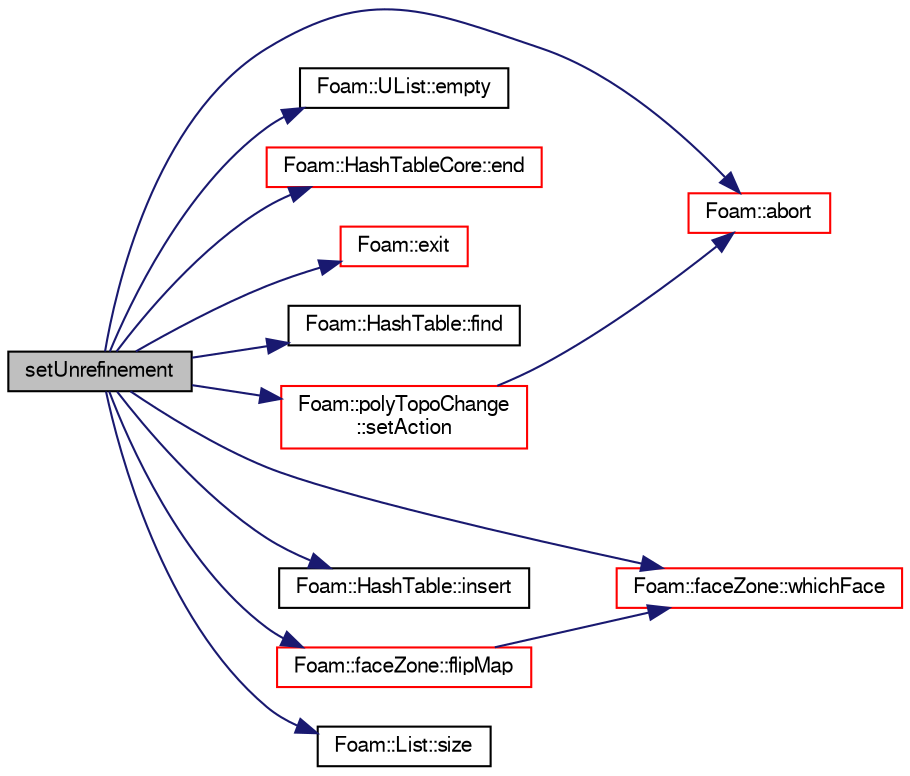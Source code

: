 digraph "setUnrefinement"
{
  bgcolor="transparent";
  edge [fontname="FreeSans",fontsize="10",labelfontname="FreeSans",labelfontsize="10"];
  node [fontname="FreeSans",fontsize="10",shape=record];
  rankdir="LR";
  Node3152 [label="setUnrefinement",height=0.2,width=0.4,color="black", fillcolor="grey75", style="filled", fontcolor="black"];
  Node3152 -> Node3153 [color="midnightblue",fontsize="10",style="solid",fontname="FreeSans"];
  Node3153 [label="Foam::abort",height=0.2,width=0.4,color="red",URL="$a21124.html#a447107a607d03e417307c203fa5fb44b"];
  Node3152 -> Node3196 [color="midnightblue",fontsize="10",style="solid",fontname="FreeSans"];
  Node3196 [label="Foam::UList::empty",height=0.2,width=0.4,color="black",URL="$a25698.html#a644718bb2fb240de962dc3c9a1fdf0dc",tooltip="Return true if the UList is empty (ie, size() is zero). "];
  Node3152 -> Node3197 [color="midnightblue",fontsize="10",style="solid",fontname="FreeSans"];
  Node3197 [label="Foam::HashTableCore::end",height=0.2,width=0.4,color="red",URL="$a25706.html#a540580a296c0ff351686ceb4f27b6fe6",tooltip="iteratorEnd set to beyond the end of any HashTable "];
  Node3152 -> Node3205 [color="midnightblue",fontsize="10",style="solid",fontname="FreeSans"];
  Node3205 [label="Foam::exit",height=0.2,width=0.4,color="red",URL="$a21124.html#a06ca7250d8e89caf05243ec094843642"];
  Node3152 -> Node3209 [color="midnightblue",fontsize="10",style="solid",fontname="FreeSans"];
  Node3209 [label="Foam::HashTable::find",height=0.2,width=0.4,color="black",URL="$a25702.html#a76b2c74ebd9f33fa9f76261b027ffc11",tooltip="Find and return an iterator set at the hashedEntry. "];
  Node3152 -> Node3210 [color="midnightblue",fontsize="10",style="solid",fontname="FreeSans"];
  Node3210 [label="Foam::faceZone::flipMap",height=0.2,width=0.4,color="red",URL="$a27510.html#a03ecd61e4e943657de29efcacd488b19",tooltip="Return face flip map. "];
  Node3210 -> Node3211 [color="midnightblue",fontsize="10",style="solid",fontname="FreeSans"];
  Node3211 [label="Foam::faceZone::whichFace",height=0.2,width=0.4,color="red",URL="$a27510.html#a2a776b244e1eea320ab33cc0a21cf56a",tooltip="Helper function to re-direct to zone::localID(...) "];
  Node3152 -> Node3260 [color="midnightblue",fontsize="10",style="solid",fontname="FreeSans"];
  Node3260 [label="Foam::HashTable::insert",height=0.2,width=0.4,color="black",URL="$a25702.html#a5eee1e0e199ad59b9cb3916cd42156e0",tooltip="Insert a new hashedEntry. "];
  Node3152 -> Node3565 [color="midnightblue",fontsize="10",style="solid",fontname="FreeSans"];
  Node3565 [label="Foam::polyTopoChange\l::setAction",height=0.2,width=0.4,color="red",URL="$a21678.html#a40a23962b792d24f4cb999f5b55aece2",tooltip="For compatibility with polyTopoChange: set topological action. "];
  Node3565 -> Node3153 [color="midnightblue",fontsize="10",style="solid",fontname="FreeSans"];
  Node3152 -> Node3253 [color="midnightblue",fontsize="10",style="solid",fontname="FreeSans"];
  Node3253 [label="Foam::List::size",height=0.2,width=0.4,color="black",URL="$a25694.html#a8a5f6fa29bd4b500caf186f60245b384",tooltip="Override size to be inconsistent with allocated storage. "];
  Node3152 -> Node3211 [color="midnightblue",fontsize="10",style="solid",fontname="FreeSans"];
}

